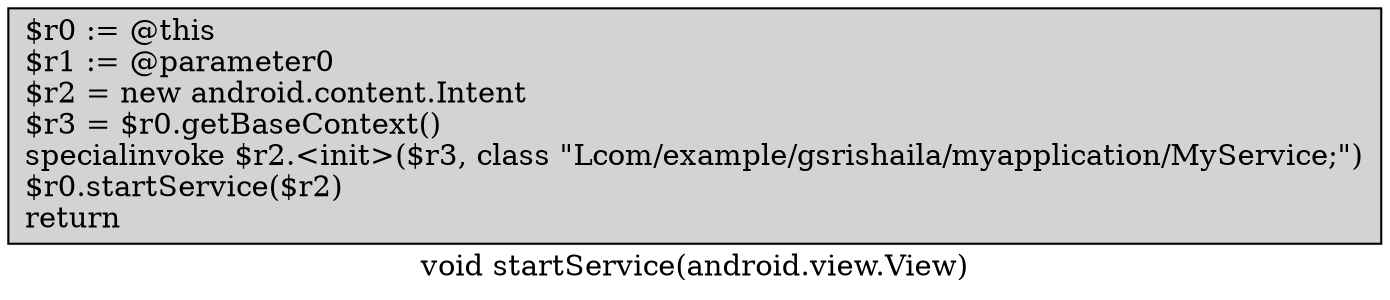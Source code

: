 digraph "void startService(android.view.View)" {
    label="void startService(android.view.View)";
    node [shape=box];
    "0" [style=filled,fillcolor=gray,style=filled,fillcolor=lightgray,label="$r0 := @this\l$r1 := @parameter0\l$r2 = new android.content.Intent\l$r3 = $r0.getBaseContext()\lspecialinvoke $r2.<init>($r3, class \"Lcom/example/gsrishaila/myapplication/MyService;\")\l$r0.startService($r2)\lreturn\l",];
}
